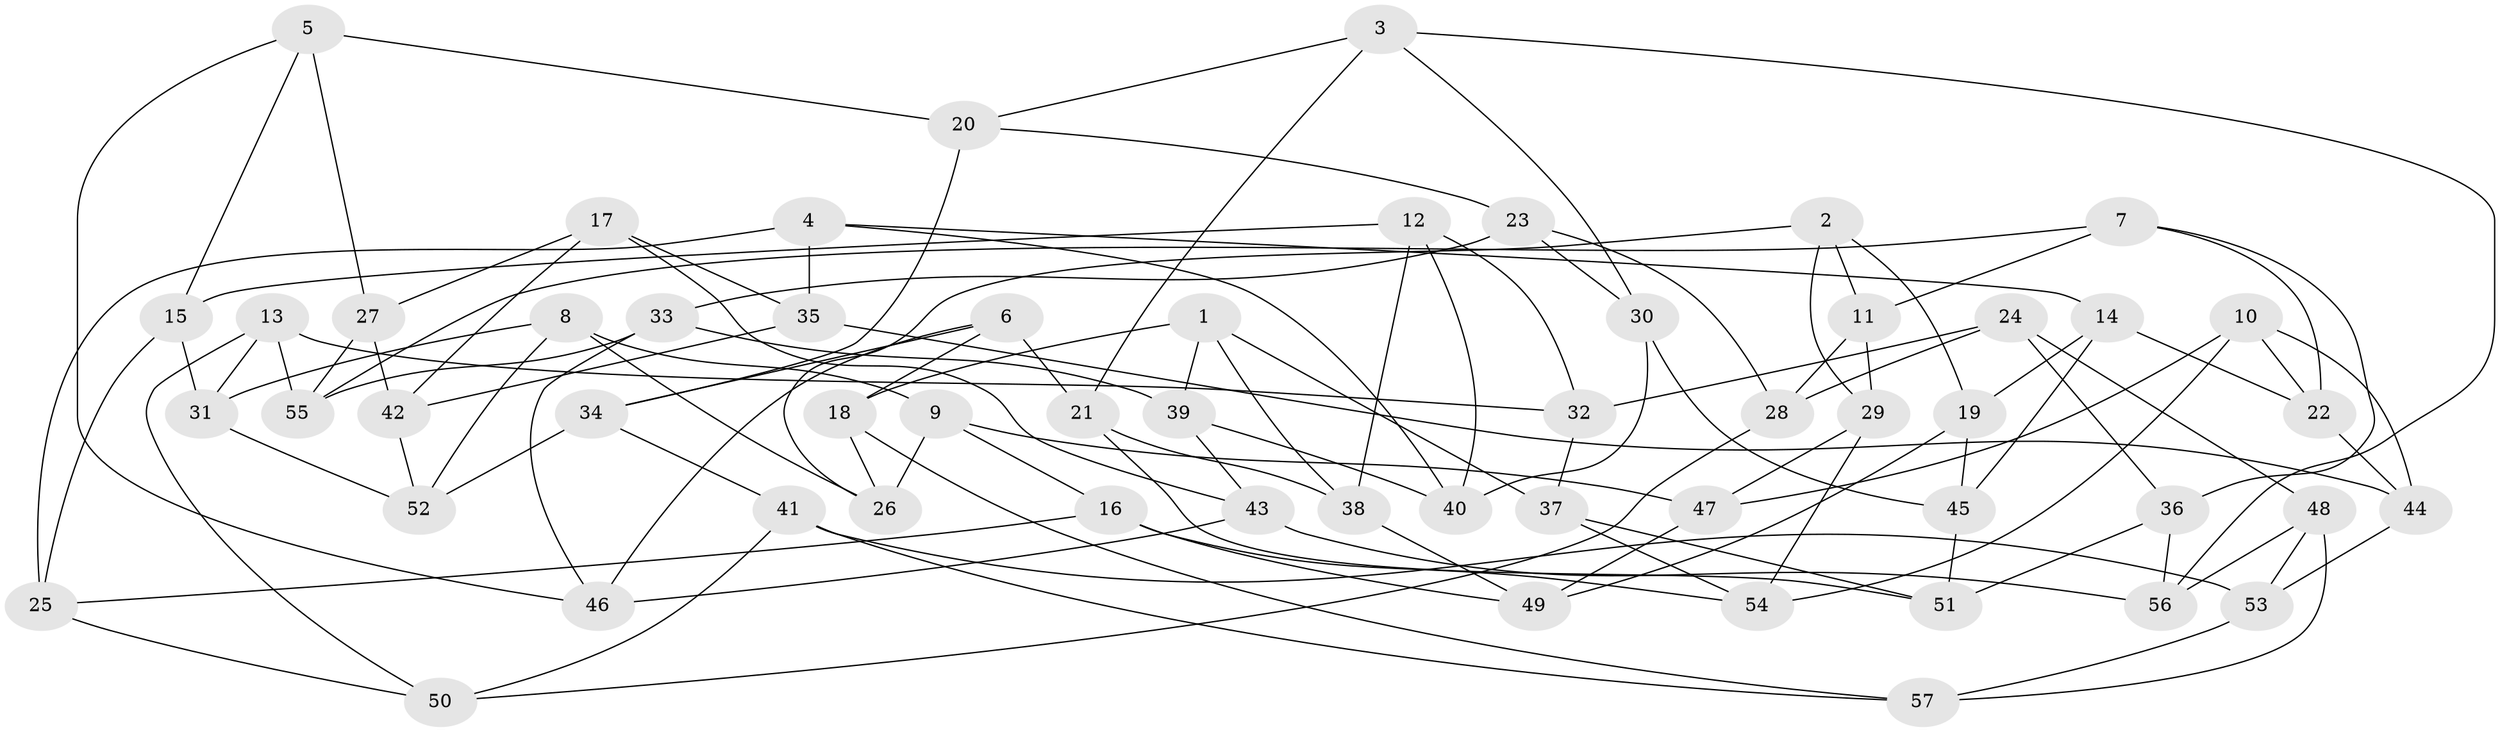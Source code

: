 // coarse degree distribution, {6: 0.38235294117647056, 5: 0.29411764705882354, 4: 0.2647058823529412, 3: 0.058823529411764705}
// Generated by graph-tools (version 1.1) at 2025/52/02/27/25 19:52:30]
// undirected, 57 vertices, 114 edges
graph export_dot {
graph [start="1"]
  node [color=gray90,style=filled];
  1;
  2;
  3;
  4;
  5;
  6;
  7;
  8;
  9;
  10;
  11;
  12;
  13;
  14;
  15;
  16;
  17;
  18;
  19;
  20;
  21;
  22;
  23;
  24;
  25;
  26;
  27;
  28;
  29;
  30;
  31;
  32;
  33;
  34;
  35;
  36;
  37;
  38;
  39;
  40;
  41;
  42;
  43;
  44;
  45;
  46;
  47;
  48;
  49;
  50;
  51;
  52;
  53;
  54;
  55;
  56;
  57;
  1 -- 18;
  1 -- 39;
  1 -- 38;
  1 -- 37;
  2 -- 26;
  2 -- 29;
  2 -- 19;
  2 -- 11;
  3 -- 30;
  3 -- 56;
  3 -- 21;
  3 -- 20;
  4 -- 25;
  4 -- 40;
  4 -- 14;
  4 -- 35;
  5 -- 27;
  5 -- 20;
  5 -- 46;
  5 -- 15;
  6 -- 34;
  6 -- 18;
  6 -- 46;
  6 -- 21;
  7 -- 55;
  7 -- 36;
  7 -- 11;
  7 -- 22;
  8 -- 52;
  8 -- 26;
  8 -- 31;
  8 -- 9;
  9 -- 47;
  9 -- 16;
  9 -- 26;
  10 -- 22;
  10 -- 44;
  10 -- 54;
  10 -- 47;
  11 -- 29;
  11 -- 28;
  12 -- 32;
  12 -- 40;
  12 -- 15;
  12 -- 38;
  13 -- 55;
  13 -- 50;
  13 -- 32;
  13 -- 31;
  14 -- 45;
  14 -- 22;
  14 -- 19;
  15 -- 31;
  15 -- 25;
  16 -- 54;
  16 -- 49;
  16 -- 25;
  17 -- 35;
  17 -- 42;
  17 -- 43;
  17 -- 27;
  18 -- 26;
  18 -- 57;
  19 -- 49;
  19 -- 45;
  20 -- 23;
  20 -- 34;
  21 -- 38;
  21 -- 51;
  22 -- 44;
  23 -- 28;
  23 -- 30;
  23 -- 33;
  24 -- 48;
  24 -- 32;
  24 -- 28;
  24 -- 36;
  25 -- 50;
  27 -- 42;
  27 -- 55;
  28 -- 50;
  29 -- 54;
  29 -- 47;
  30 -- 40;
  30 -- 45;
  31 -- 52;
  32 -- 37;
  33 -- 46;
  33 -- 55;
  33 -- 39;
  34 -- 41;
  34 -- 52;
  35 -- 44;
  35 -- 42;
  36 -- 56;
  36 -- 51;
  37 -- 54;
  37 -- 51;
  38 -- 49;
  39 -- 40;
  39 -- 43;
  41 -- 57;
  41 -- 53;
  41 -- 50;
  42 -- 52;
  43 -- 56;
  43 -- 46;
  44 -- 53;
  45 -- 51;
  47 -- 49;
  48 -- 57;
  48 -- 53;
  48 -- 56;
  53 -- 57;
}
